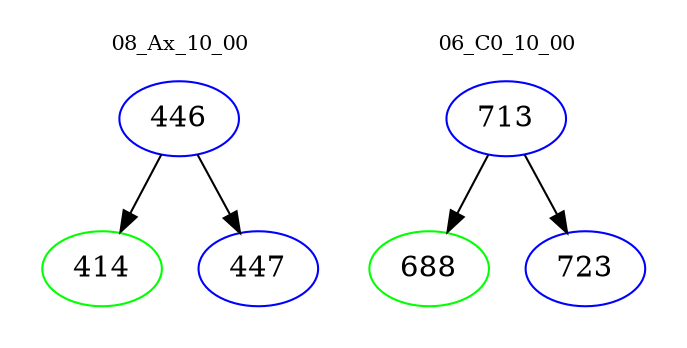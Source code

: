 digraph{
subgraph cluster_0 {
color = white
label = "08_Ax_10_00";
fontsize=10;
T0_446 [label="446", color="blue"]
T0_446 -> T0_414 [color="black"]
T0_414 [label="414", color="green"]
T0_446 -> T0_447 [color="black"]
T0_447 [label="447", color="blue"]
}
subgraph cluster_1 {
color = white
label = "06_C0_10_00";
fontsize=10;
T1_713 [label="713", color="blue"]
T1_713 -> T1_688 [color="black"]
T1_688 [label="688", color="green"]
T1_713 -> T1_723 [color="black"]
T1_723 [label="723", color="blue"]
}
}
